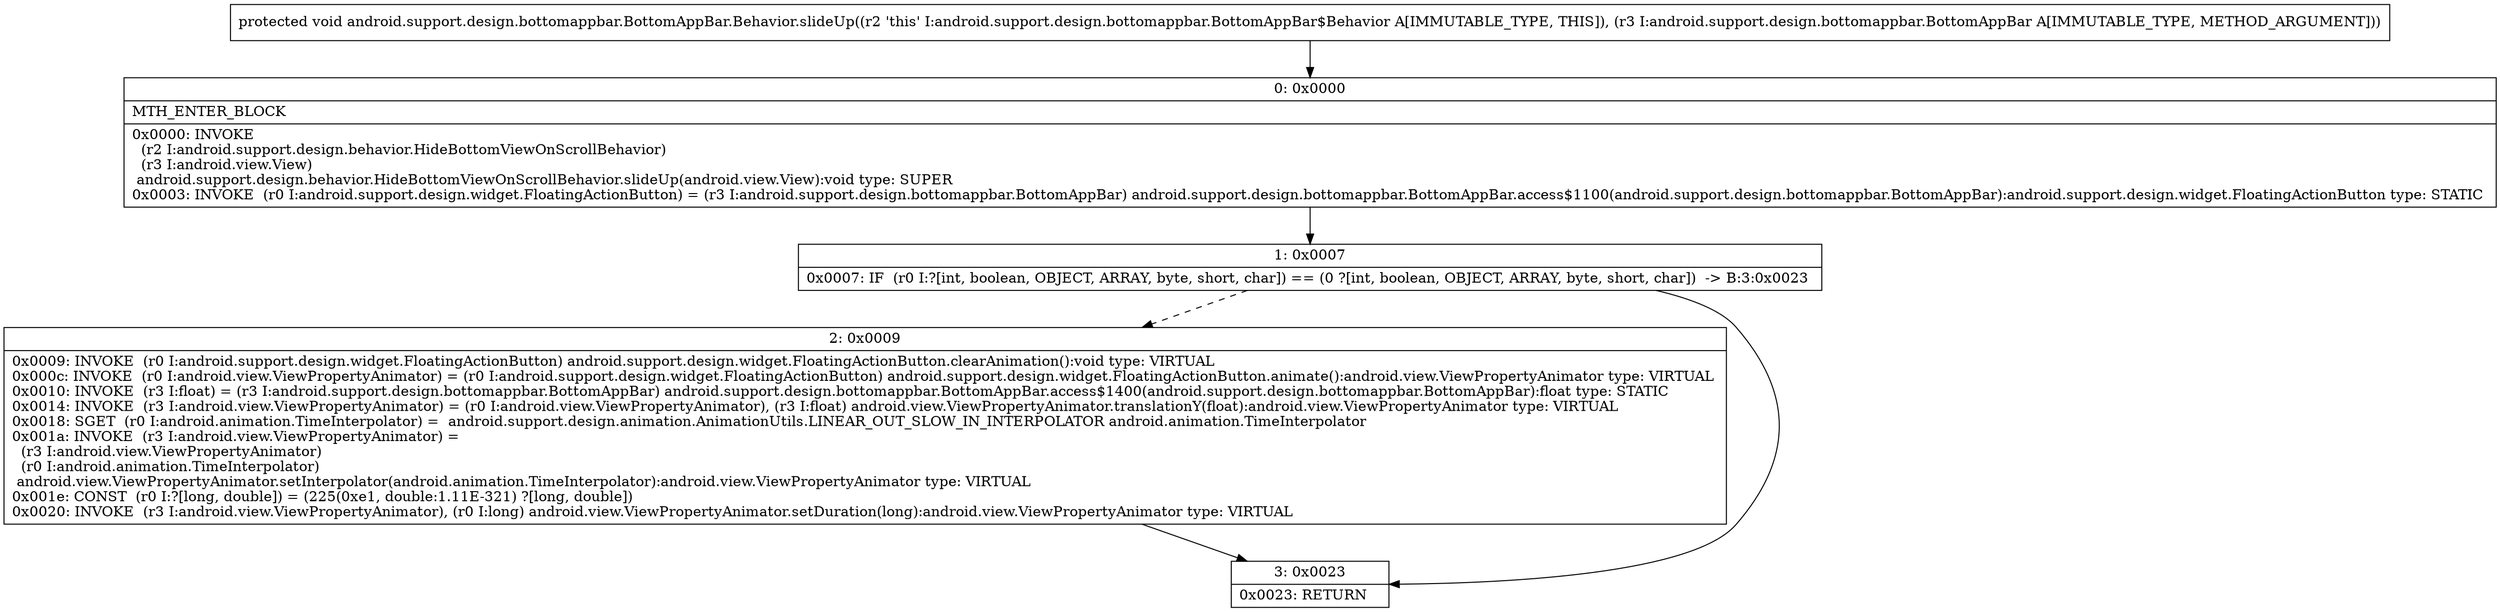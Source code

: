 digraph "CFG forandroid.support.design.bottomappbar.BottomAppBar.Behavior.slideUp(Landroid\/support\/design\/bottomappbar\/BottomAppBar;)V" {
Node_0 [shape=record,label="{0\:\ 0x0000|MTH_ENTER_BLOCK\l|0x0000: INVOKE  \l  (r2 I:android.support.design.behavior.HideBottomViewOnScrollBehavior)\l  (r3 I:android.view.View)\l android.support.design.behavior.HideBottomViewOnScrollBehavior.slideUp(android.view.View):void type: SUPER \l0x0003: INVOKE  (r0 I:android.support.design.widget.FloatingActionButton) = (r3 I:android.support.design.bottomappbar.BottomAppBar) android.support.design.bottomappbar.BottomAppBar.access$1100(android.support.design.bottomappbar.BottomAppBar):android.support.design.widget.FloatingActionButton type: STATIC \l}"];
Node_1 [shape=record,label="{1\:\ 0x0007|0x0007: IF  (r0 I:?[int, boolean, OBJECT, ARRAY, byte, short, char]) == (0 ?[int, boolean, OBJECT, ARRAY, byte, short, char])  \-\> B:3:0x0023 \l}"];
Node_2 [shape=record,label="{2\:\ 0x0009|0x0009: INVOKE  (r0 I:android.support.design.widget.FloatingActionButton) android.support.design.widget.FloatingActionButton.clearAnimation():void type: VIRTUAL \l0x000c: INVOKE  (r0 I:android.view.ViewPropertyAnimator) = (r0 I:android.support.design.widget.FloatingActionButton) android.support.design.widget.FloatingActionButton.animate():android.view.ViewPropertyAnimator type: VIRTUAL \l0x0010: INVOKE  (r3 I:float) = (r3 I:android.support.design.bottomappbar.BottomAppBar) android.support.design.bottomappbar.BottomAppBar.access$1400(android.support.design.bottomappbar.BottomAppBar):float type: STATIC \l0x0014: INVOKE  (r3 I:android.view.ViewPropertyAnimator) = (r0 I:android.view.ViewPropertyAnimator), (r3 I:float) android.view.ViewPropertyAnimator.translationY(float):android.view.ViewPropertyAnimator type: VIRTUAL \l0x0018: SGET  (r0 I:android.animation.TimeInterpolator) =  android.support.design.animation.AnimationUtils.LINEAR_OUT_SLOW_IN_INTERPOLATOR android.animation.TimeInterpolator \l0x001a: INVOKE  (r3 I:android.view.ViewPropertyAnimator) = \l  (r3 I:android.view.ViewPropertyAnimator)\l  (r0 I:android.animation.TimeInterpolator)\l android.view.ViewPropertyAnimator.setInterpolator(android.animation.TimeInterpolator):android.view.ViewPropertyAnimator type: VIRTUAL \l0x001e: CONST  (r0 I:?[long, double]) = (225(0xe1, double:1.11E\-321) ?[long, double]) \l0x0020: INVOKE  (r3 I:android.view.ViewPropertyAnimator), (r0 I:long) android.view.ViewPropertyAnimator.setDuration(long):android.view.ViewPropertyAnimator type: VIRTUAL \l}"];
Node_3 [shape=record,label="{3\:\ 0x0023|0x0023: RETURN   \l}"];
MethodNode[shape=record,label="{protected void android.support.design.bottomappbar.BottomAppBar.Behavior.slideUp((r2 'this' I:android.support.design.bottomappbar.BottomAppBar$Behavior A[IMMUTABLE_TYPE, THIS]), (r3 I:android.support.design.bottomappbar.BottomAppBar A[IMMUTABLE_TYPE, METHOD_ARGUMENT])) }"];
MethodNode -> Node_0;
Node_0 -> Node_1;
Node_1 -> Node_2[style=dashed];
Node_1 -> Node_3;
Node_2 -> Node_3;
}

